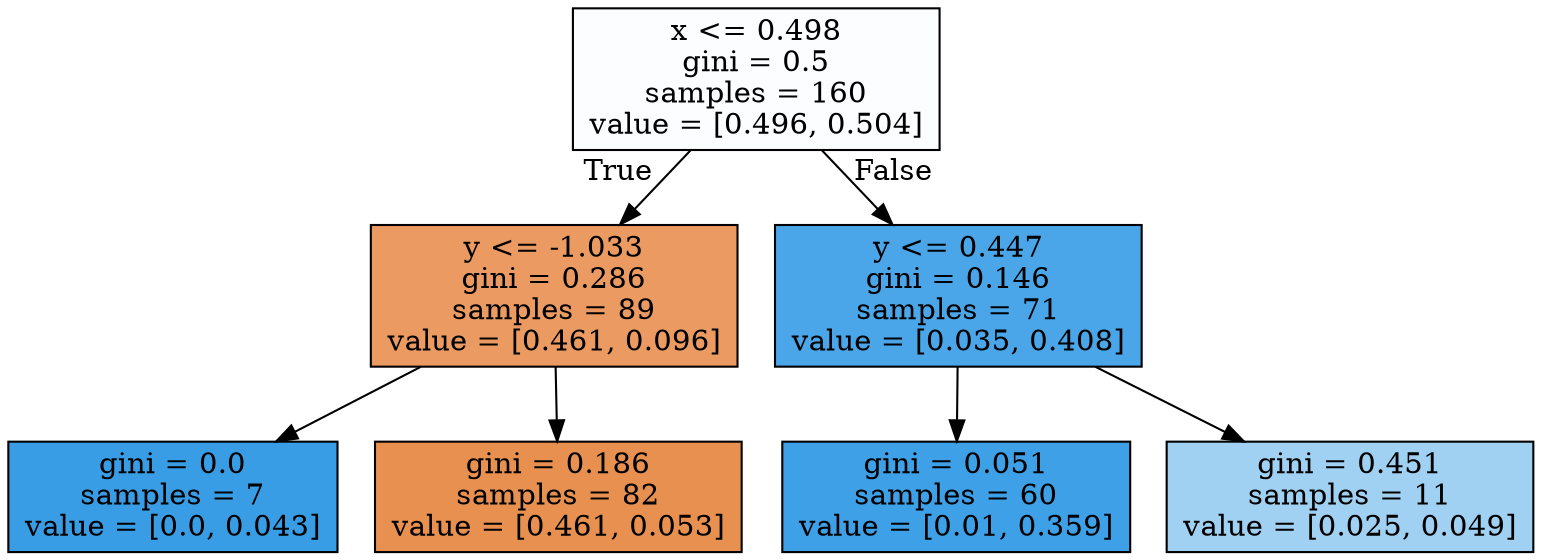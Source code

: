 digraph Tree {
node [shape=box, style="filled", color="black"] ;
0 [label="x <= 0.498\ngini = 0.5\nsamples = 160\nvalue = [0.496, 0.504]", fillcolor="#399de504"] ;
1 [label="y <= -1.033\ngini = 0.286\nsamples = 89\nvalue = [0.461, 0.096]", fillcolor="#e58139ca"] ;
0 -> 1 [labeldistance=2.5, labelangle=45, headlabel="True"] ;
2 [label="gini = 0.0\nsamples = 7\nvalue = [0.0, 0.043]", fillcolor="#399de5ff"] ;
1 -> 2 ;
3 [label="gini = 0.186\nsamples = 82\nvalue = [0.461, 0.053]", fillcolor="#e58139e1"] ;
1 -> 3 ;
4 [label="y <= 0.447\ngini = 0.146\nsamples = 71\nvalue = [0.035, 0.408]", fillcolor="#399de5e9"] ;
0 -> 4 [labeldistance=2.5, labelangle=-45, headlabel="False"] ;
5 [label="gini = 0.051\nsamples = 60\nvalue = [0.01, 0.359]", fillcolor="#399de5f8"] ;
4 -> 5 ;
6 [label="gini = 0.451\nsamples = 11\nvalue = [0.025, 0.049]", fillcolor="#399de57a"] ;
4 -> 6 ;
}